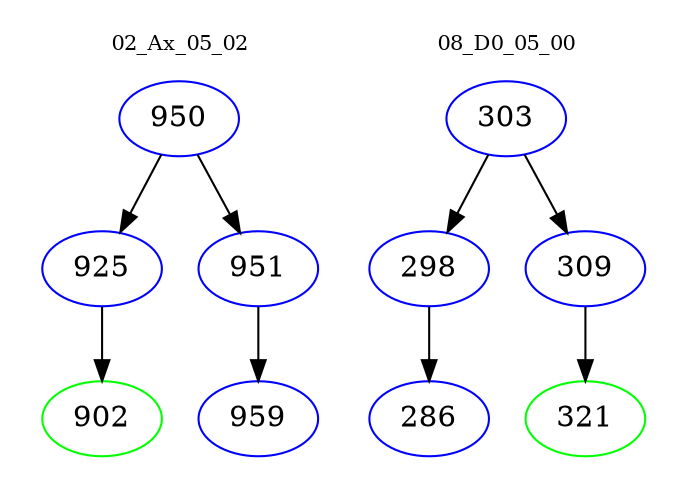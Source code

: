 digraph{
subgraph cluster_0 {
color = white
label = "02_Ax_05_02";
fontsize=10;
T0_950 [label="950", color="blue"]
T0_950 -> T0_925 [color="black"]
T0_925 [label="925", color="blue"]
T0_925 -> T0_902 [color="black"]
T0_902 [label="902", color="green"]
T0_950 -> T0_951 [color="black"]
T0_951 [label="951", color="blue"]
T0_951 -> T0_959 [color="black"]
T0_959 [label="959", color="blue"]
}
subgraph cluster_1 {
color = white
label = "08_D0_05_00";
fontsize=10;
T1_303 [label="303", color="blue"]
T1_303 -> T1_298 [color="black"]
T1_298 [label="298", color="blue"]
T1_298 -> T1_286 [color="black"]
T1_286 [label="286", color="blue"]
T1_303 -> T1_309 [color="black"]
T1_309 [label="309", color="blue"]
T1_309 -> T1_321 [color="black"]
T1_321 [label="321", color="green"]
}
}
